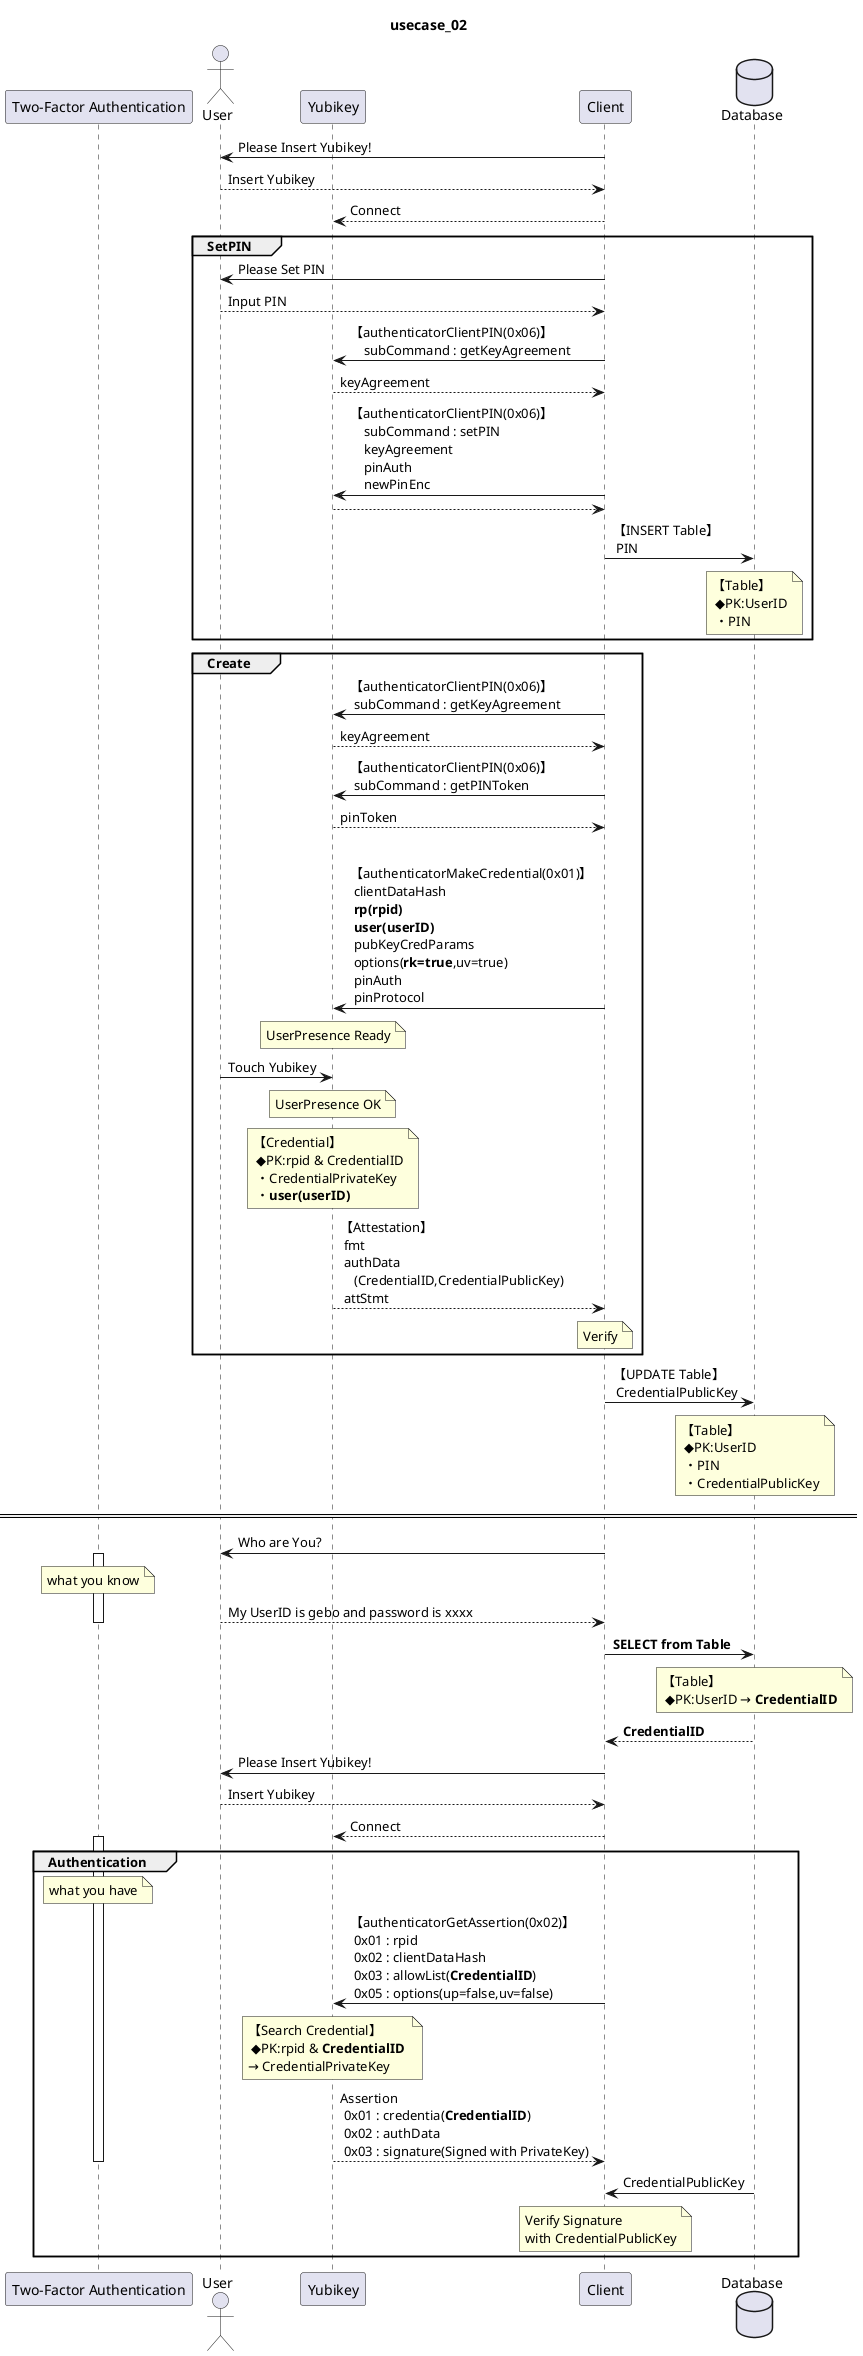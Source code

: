 @startuml
title usecase_02 
'hide footbox

participant "Two-Factor Authentication" as Auth
actor "User" as User
participant "Yubikey" as Yubikey
participant "Client" as Client
database "Database" as Database

User <- Client : Please Insert Yubikey!
User --> Client : Insert Yubikey
Yubikey <-- Client : Connect

group SetPIN
    User <- Client : Please Set PIN
    User --> Client : Input PIN

    Client -> Yubikey:【authenticatorClientPIN(0x06)】\n    subCommand : getKeyAgreement
    Client <-- Yubikey:keyAgreement

    Client -> Yubikey:【authenticatorClientPIN(0x06)】\n    subCommand : setPIN\n    keyAgreement \n    pinAuth\n    newPinEnc
    Client <-- Yubikey: 

    Client -> Database :【INSERT Table】\n PIN
    note over Database:【Table】\n ◆PK:UserID\n ・PIN
end

group Create

Client -> Yubikey:【authenticatorClientPIN(0x06)】\n subCommand : getKeyAgreement
Client <-- Yubikey:keyAgreement

Client -> Yubikey:【authenticatorClientPIN(0x06)】\n subCommand : getPINToken
Client <-- Yubikey:pinToken

|||

Client -> Yubikey: 【authenticatorMakeCredential(0x01)】\n clientDataHash\n **rp(rpid)**\n **user(userID)**\n pubKeyCredParams\n options(**rk=true**,uv=true)\n pinAuth\n pinProtocol

note over Yubikey:UserPresence Ready
User -> Yubikey :Touch Yubikey

note over Yubikey:UserPresence OK

note over Yubikey:【Credential】\n ◆PK:rpid & CredentialID\n ・CredentialPrivateKey\n ・**user(userID)**

Client <-- Yubikey: 【Attestation】\n fmt\n authData\n    (CredentialID,CredentialPublicKey)\n attStmt
note over Client:Verify

end 

Client -> Database :【UPDATE Table】\n CredentialPublicKey
note over Database:【Table】\n ◆PK:UserID\n ・PIN\n ・CredentialPublicKey

==  ==

User <- Client : Who are You?
activate Auth
note over Auth:what you know
User --> Client : My UserID is gebo and password is xxxx
deactivate Auth
Client -> Database : **SELECT from Table**
note over Database:【Table】\n ◆PK:UserID → **CredentialID**
Client <-- Database : **CredentialID**

User <- Client : Please Insert Yubikey!
User --> Client : Insert Yubikey
Yubikey <-- Client : Connect

group Authentication

activate Auth
note over Auth:what you have
Client -> Yubikey : 【authenticatorGetAssertion(0x02)】\n 0x01 : rpid\n 0x02 : clientDataHash\n 0x03 : allowList(**CredentialID**)\n 0x05 : options(up=false,uv=false)

note over Yubikey:【Search Credential】\n ◆PK:rpid & **CredentialID** \n→ CredentialPrivateKey

Client <-- Yubikey: Assertion\n 0x01 : credentia(**CredentialID**)\n 0x02 : authData\n 0x03 : signature(Signed with PrivateKey)
deactivate Auth

Client <- Database : CredentialPublicKey

note over Client:Verify Signature \nwith CredentialPublicKey

end

@enduml
